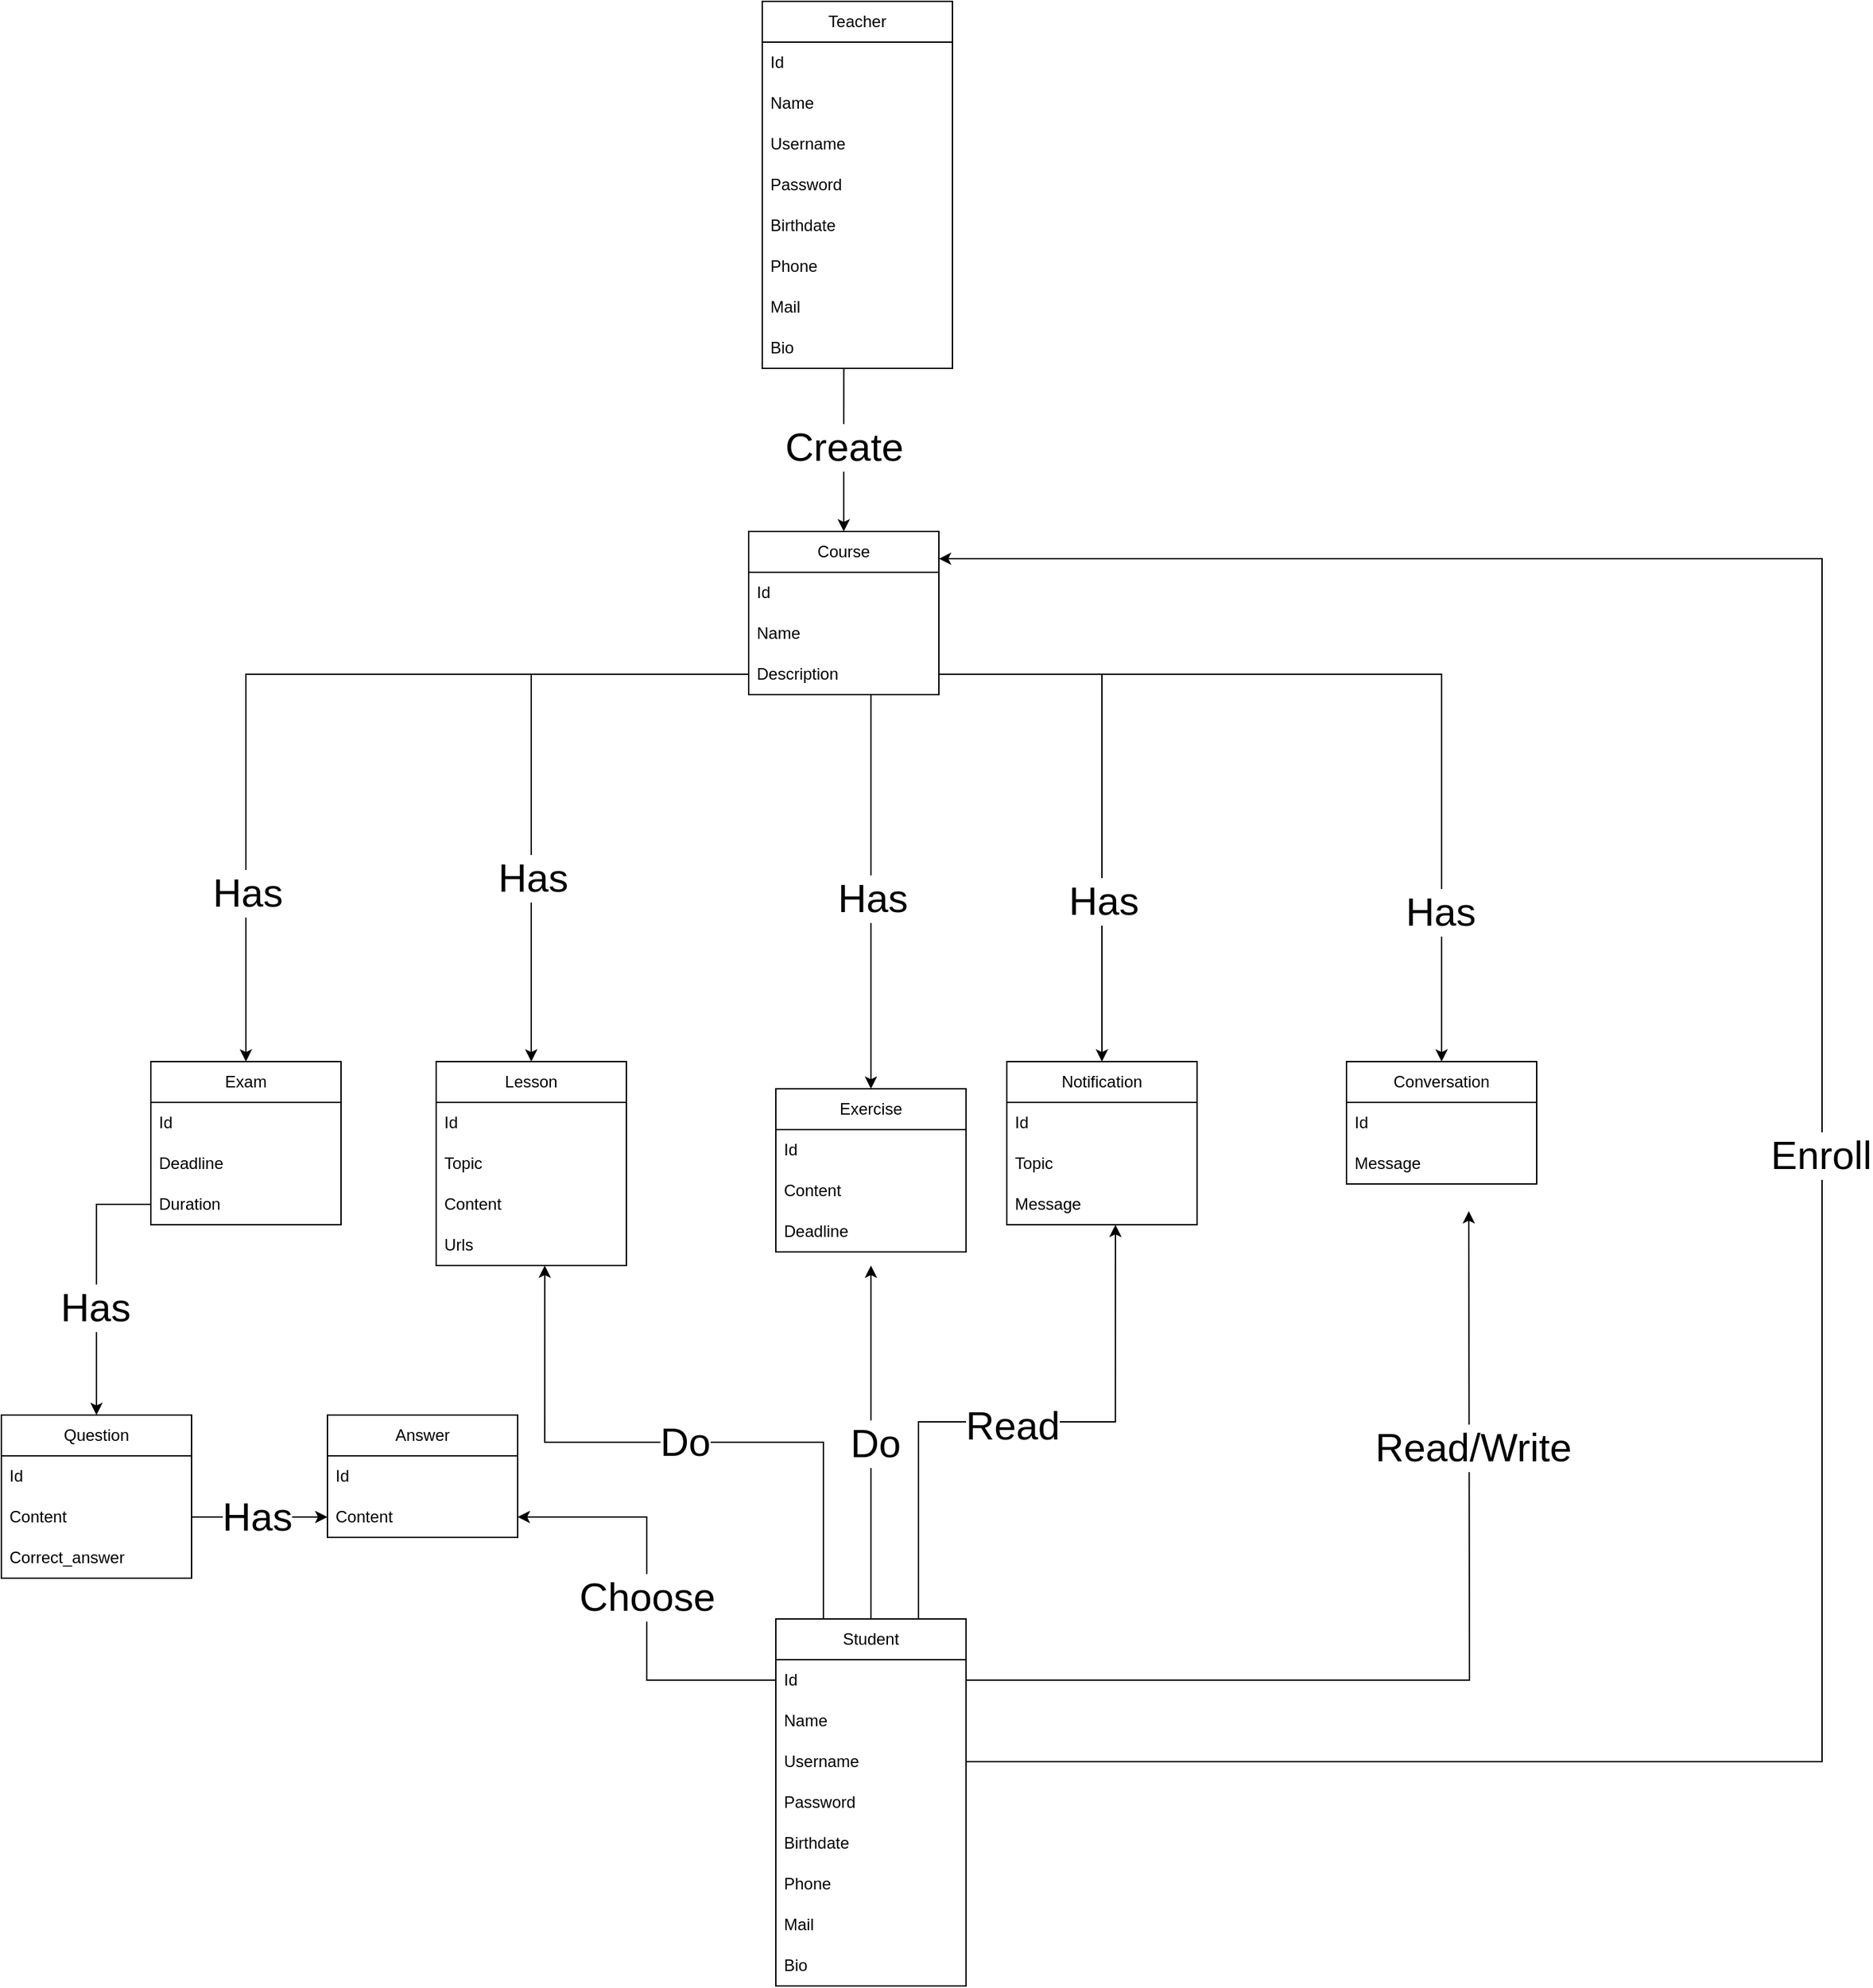<mxfile version="22.0.0" type="device">
  <diagram id="C5RBs43oDa-KdzZeNtuy" name="Page-1">
    <mxGraphModel dx="2209" dy="2654" grid="1" gridSize="10" guides="1" tooltips="1" connect="1" arrows="1" fold="1" page="1" pageScale="1" pageWidth="827" pageHeight="1169" math="0" shadow="0">
      <root>
        <mxCell id="WIyWlLk6GJQsqaUBKTNV-0" />
        <mxCell id="WIyWlLk6GJQsqaUBKTNV-1" parent="WIyWlLk6GJQsqaUBKTNV-0" />
        <mxCell id="xltVg_IxrQ4pI_8ZEBnf-8" value="Teacher" style="swimlane;fontStyle=0;childLayout=stackLayout;horizontal=1;startSize=30;horizontalStack=0;resizeParent=1;resizeParentMax=0;resizeLast=0;collapsible=1;marginBottom=0;whiteSpace=wrap;html=1;" vertex="1" parent="WIyWlLk6GJQsqaUBKTNV-1">
          <mxGeometry x="560" y="-40" width="140" height="270" as="geometry" />
        </mxCell>
        <mxCell id="xltVg_IxrQ4pI_8ZEBnf-9" value="Id" style="text;strokeColor=none;fillColor=none;align=left;verticalAlign=middle;spacingLeft=4;spacingRight=4;overflow=hidden;points=[[0,0.5],[1,0.5]];portConstraint=eastwest;rotatable=0;whiteSpace=wrap;html=1;" vertex="1" parent="xltVg_IxrQ4pI_8ZEBnf-8">
          <mxGeometry y="30" width="140" height="30" as="geometry" />
        </mxCell>
        <mxCell id="xltVg_IxrQ4pI_8ZEBnf-10" value="Name" style="text;strokeColor=none;fillColor=none;align=left;verticalAlign=middle;spacingLeft=4;spacingRight=4;overflow=hidden;points=[[0,0.5],[1,0.5]];portConstraint=eastwest;rotatable=0;whiteSpace=wrap;html=1;" vertex="1" parent="xltVg_IxrQ4pI_8ZEBnf-8">
          <mxGeometry y="60" width="140" height="30" as="geometry" />
        </mxCell>
        <mxCell id="xltVg_IxrQ4pI_8ZEBnf-11" value="Username" style="text;strokeColor=none;fillColor=none;align=left;verticalAlign=middle;spacingLeft=4;spacingRight=4;overflow=hidden;points=[[0,0.5],[1,0.5]];portConstraint=eastwest;rotatable=0;whiteSpace=wrap;html=1;" vertex="1" parent="xltVg_IxrQ4pI_8ZEBnf-8">
          <mxGeometry y="90" width="140" height="30" as="geometry" />
        </mxCell>
        <mxCell id="xltVg_IxrQ4pI_8ZEBnf-12" value="Password" style="text;strokeColor=none;fillColor=none;align=left;verticalAlign=middle;spacingLeft=4;spacingRight=4;overflow=hidden;points=[[0,0.5],[1,0.5]];portConstraint=eastwest;rotatable=0;whiteSpace=wrap;html=1;" vertex="1" parent="xltVg_IxrQ4pI_8ZEBnf-8">
          <mxGeometry y="120" width="140" height="30" as="geometry" />
        </mxCell>
        <mxCell id="xltVg_IxrQ4pI_8ZEBnf-13" value="Birthdate" style="text;strokeColor=none;fillColor=none;align=left;verticalAlign=middle;spacingLeft=4;spacingRight=4;overflow=hidden;points=[[0,0.5],[1,0.5]];portConstraint=eastwest;rotatable=0;whiteSpace=wrap;html=1;" vertex="1" parent="xltVg_IxrQ4pI_8ZEBnf-8">
          <mxGeometry y="150" width="140" height="30" as="geometry" />
        </mxCell>
        <mxCell id="xltVg_IxrQ4pI_8ZEBnf-14" value="Phone" style="text;strokeColor=none;fillColor=none;align=left;verticalAlign=middle;spacingLeft=4;spacingRight=4;overflow=hidden;points=[[0,0.5],[1,0.5]];portConstraint=eastwest;rotatable=0;whiteSpace=wrap;html=1;" vertex="1" parent="xltVg_IxrQ4pI_8ZEBnf-8">
          <mxGeometry y="180" width="140" height="30" as="geometry" />
        </mxCell>
        <mxCell id="xltVg_IxrQ4pI_8ZEBnf-15" value="Mail" style="text;strokeColor=none;fillColor=none;align=left;verticalAlign=middle;spacingLeft=4;spacingRight=4;overflow=hidden;points=[[0,0.5],[1,0.5]];portConstraint=eastwest;rotatable=0;whiteSpace=wrap;html=1;" vertex="1" parent="xltVg_IxrQ4pI_8ZEBnf-8">
          <mxGeometry y="210" width="140" height="30" as="geometry" />
        </mxCell>
        <mxCell id="xltVg_IxrQ4pI_8ZEBnf-16" value="Bio" style="text;strokeColor=none;fillColor=none;align=left;verticalAlign=middle;spacingLeft=4;spacingRight=4;overflow=hidden;points=[[0,0.5],[1,0.5]];portConstraint=eastwest;rotatable=0;whiteSpace=wrap;html=1;" vertex="1" parent="xltVg_IxrQ4pI_8ZEBnf-8">
          <mxGeometry y="240" width="140" height="30" as="geometry" />
        </mxCell>
        <mxCell id="xltVg_IxrQ4pI_8ZEBnf-108" style="edgeStyle=orthogonalEdgeStyle;rounded=0;orthogonalLoop=1;jettySize=auto;html=1;exitX=0.5;exitY=0;exitDx=0;exitDy=0;" edge="1" parent="WIyWlLk6GJQsqaUBKTNV-1" source="xltVg_IxrQ4pI_8ZEBnf-27">
          <mxGeometry relative="1" as="geometry">
            <mxPoint x="640" y="890" as="targetPoint" />
          </mxGeometry>
        </mxCell>
        <mxCell id="xltVg_IxrQ4pI_8ZEBnf-109" value="Do" style="edgeLabel;html=1;align=center;verticalAlign=middle;resizable=0;points=[];fontSize=29;" vertex="1" connectable="0" parent="xltVg_IxrQ4pI_8ZEBnf-108">
          <mxGeometry x="-0.002" y="-2" relative="1" as="geometry">
            <mxPoint as="offset" />
          </mxGeometry>
        </mxCell>
        <mxCell id="xltVg_IxrQ4pI_8ZEBnf-27" value="Student" style="swimlane;fontStyle=0;childLayout=stackLayout;horizontal=1;startSize=30;horizontalStack=0;resizeParent=1;resizeParentMax=0;resizeLast=0;collapsible=1;marginBottom=0;whiteSpace=wrap;html=1;" vertex="1" parent="WIyWlLk6GJQsqaUBKTNV-1">
          <mxGeometry x="570" y="1150" width="140" height="270" as="geometry" />
        </mxCell>
        <mxCell id="xltVg_IxrQ4pI_8ZEBnf-94" style="edgeStyle=orthogonalEdgeStyle;rounded=0;orthogonalLoop=1;jettySize=auto;html=1;exitX=1;exitY=0.5;exitDx=0;exitDy=0;" edge="1" parent="xltVg_IxrQ4pI_8ZEBnf-27" source="xltVg_IxrQ4pI_8ZEBnf-28">
          <mxGeometry relative="1" as="geometry">
            <mxPoint x="510" y="-300" as="targetPoint" />
          </mxGeometry>
        </mxCell>
        <mxCell id="xltVg_IxrQ4pI_8ZEBnf-105" value="Read/Write" style="edgeLabel;html=1;align=center;verticalAlign=middle;resizable=0;points=[];fontSize=29;" vertex="1" connectable="0" parent="xltVg_IxrQ4pI_8ZEBnf-94">
          <mxGeometry x="0.515" y="-2" relative="1" as="geometry">
            <mxPoint as="offset" />
          </mxGeometry>
        </mxCell>
        <mxCell id="xltVg_IxrQ4pI_8ZEBnf-28" value="Id" style="text;strokeColor=none;fillColor=none;align=left;verticalAlign=middle;spacingLeft=4;spacingRight=4;overflow=hidden;points=[[0,0.5],[1,0.5]];portConstraint=eastwest;rotatable=0;whiteSpace=wrap;html=1;" vertex="1" parent="xltVg_IxrQ4pI_8ZEBnf-27">
          <mxGeometry y="30" width="140" height="30" as="geometry" />
        </mxCell>
        <mxCell id="xltVg_IxrQ4pI_8ZEBnf-29" value="Name" style="text;strokeColor=none;fillColor=none;align=left;verticalAlign=middle;spacingLeft=4;spacingRight=4;overflow=hidden;points=[[0,0.5],[1,0.5]];portConstraint=eastwest;rotatable=0;whiteSpace=wrap;html=1;" vertex="1" parent="xltVg_IxrQ4pI_8ZEBnf-27">
          <mxGeometry y="60" width="140" height="30" as="geometry" />
        </mxCell>
        <mxCell id="xltVg_IxrQ4pI_8ZEBnf-30" value="Username" style="text;strokeColor=none;fillColor=none;align=left;verticalAlign=middle;spacingLeft=4;spacingRight=4;overflow=hidden;points=[[0,0.5],[1,0.5]];portConstraint=eastwest;rotatable=0;whiteSpace=wrap;html=1;" vertex="1" parent="xltVg_IxrQ4pI_8ZEBnf-27">
          <mxGeometry y="90" width="140" height="30" as="geometry" />
        </mxCell>
        <mxCell id="xltVg_IxrQ4pI_8ZEBnf-31" value="Password" style="text;strokeColor=none;fillColor=none;align=left;verticalAlign=middle;spacingLeft=4;spacingRight=4;overflow=hidden;points=[[0,0.5],[1,0.5]];portConstraint=eastwest;rotatable=0;whiteSpace=wrap;html=1;" vertex="1" parent="xltVg_IxrQ4pI_8ZEBnf-27">
          <mxGeometry y="120" width="140" height="30" as="geometry" />
        </mxCell>
        <mxCell id="xltVg_IxrQ4pI_8ZEBnf-32" value="Birthdate" style="text;strokeColor=none;fillColor=none;align=left;verticalAlign=middle;spacingLeft=4;spacingRight=4;overflow=hidden;points=[[0,0.5],[1,0.5]];portConstraint=eastwest;rotatable=0;whiteSpace=wrap;html=1;" vertex="1" parent="xltVg_IxrQ4pI_8ZEBnf-27">
          <mxGeometry y="150" width="140" height="30" as="geometry" />
        </mxCell>
        <mxCell id="xltVg_IxrQ4pI_8ZEBnf-33" value="Phone" style="text;strokeColor=none;fillColor=none;align=left;verticalAlign=middle;spacingLeft=4;spacingRight=4;overflow=hidden;points=[[0,0.5],[1,0.5]];portConstraint=eastwest;rotatable=0;whiteSpace=wrap;html=1;" vertex="1" parent="xltVg_IxrQ4pI_8ZEBnf-27">
          <mxGeometry y="180" width="140" height="30" as="geometry" />
        </mxCell>
        <mxCell id="xltVg_IxrQ4pI_8ZEBnf-34" value="Mail" style="text;strokeColor=none;fillColor=none;align=left;verticalAlign=middle;spacingLeft=4;spacingRight=4;overflow=hidden;points=[[0,0.5],[1,0.5]];portConstraint=eastwest;rotatable=0;whiteSpace=wrap;html=1;" vertex="1" parent="xltVg_IxrQ4pI_8ZEBnf-27">
          <mxGeometry y="210" width="140" height="30" as="geometry" />
        </mxCell>
        <mxCell id="xltVg_IxrQ4pI_8ZEBnf-35" value="Bio" style="text;strokeColor=none;fillColor=none;align=left;verticalAlign=middle;spacingLeft=4;spacingRight=4;overflow=hidden;points=[[0,0.5],[1,0.5]];portConstraint=eastwest;rotatable=0;whiteSpace=wrap;html=1;" vertex="1" parent="xltVg_IxrQ4pI_8ZEBnf-27">
          <mxGeometry y="240" width="140" height="30" as="geometry" />
        </mxCell>
        <mxCell id="xltVg_IxrQ4pI_8ZEBnf-36" value="Course" style="swimlane;fontStyle=0;childLayout=stackLayout;horizontal=1;startSize=30;horizontalStack=0;resizeParent=1;resizeParentMax=0;resizeLast=0;collapsible=1;marginBottom=0;whiteSpace=wrap;html=1;" vertex="1" parent="WIyWlLk6GJQsqaUBKTNV-1">
          <mxGeometry x="550" y="350" width="140" height="120" as="geometry" />
        </mxCell>
        <mxCell id="xltVg_IxrQ4pI_8ZEBnf-37" value="Id" style="text;strokeColor=none;fillColor=none;align=left;verticalAlign=middle;spacingLeft=4;spacingRight=4;overflow=hidden;points=[[0,0.5],[1,0.5]];portConstraint=eastwest;rotatable=0;whiteSpace=wrap;html=1;" vertex="1" parent="xltVg_IxrQ4pI_8ZEBnf-36">
          <mxGeometry y="30" width="140" height="30" as="geometry" />
        </mxCell>
        <mxCell id="xltVg_IxrQ4pI_8ZEBnf-38" value="Name" style="text;strokeColor=none;fillColor=none;align=left;verticalAlign=middle;spacingLeft=4;spacingRight=4;overflow=hidden;points=[[0,0.5],[1,0.5]];portConstraint=eastwest;rotatable=0;whiteSpace=wrap;html=1;" vertex="1" parent="xltVg_IxrQ4pI_8ZEBnf-36">
          <mxGeometry y="60" width="140" height="30" as="geometry" />
        </mxCell>
        <mxCell id="xltVg_IxrQ4pI_8ZEBnf-39" value="Description" style="text;strokeColor=none;fillColor=none;align=left;verticalAlign=middle;spacingLeft=4;spacingRight=4;overflow=hidden;points=[[0,0.5],[1,0.5]];portConstraint=eastwest;rotatable=0;whiteSpace=wrap;html=1;" vertex="1" parent="xltVg_IxrQ4pI_8ZEBnf-36">
          <mxGeometry y="90" width="140" height="30" as="geometry" />
        </mxCell>
        <mxCell id="xltVg_IxrQ4pI_8ZEBnf-45" value="Exam" style="swimlane;fontStyle=0;childLayout=stackLayout;horizontal=1;startSize=30;horizontalStack=0;resizeParent=1;resizeParentMax=0;resizeLast=0;collapsible=1;marginBottom=0;whiteSpace=wrap;html=1;" vertex="1" parent="WIyWlLk6GJQsqaUBKTNV-1">
          <mxGeometry x="110" y="740" width="140" height="120" as="geometry" />
        </mxCell>
        <mxCell id="xltVg_IxrQ4pI_8ZEBnf-46" value="Id" style="text;strokeColor=none;fillColor=none;align=left;verticalAlign=middle;spacingLeft=4;spacingRight=4;overflow=hidden;points=[[0,0.5],[1,0.5]];portConstraint=eastwest;rotatable=0;whiteSpace=wrap;html=1;" vertex="1" parent="xltVg_IxrQ4pI_8ZEBnf-45">
          <mxGeometry y="30" width="140" height="30" as="geometry" />
        </mxCell>
        <mxCell id="xltVg_IxrQ4pI_8ZEBnf-47" value="Deadline" style="text;strokeColor=none;fillColor=none;align=left;verticalAlign=middle;spacingLeft=4;spacingRight=4;overflow=hidden;points=[[0,0.5],[1,0.5]];portConstraint=eastwest;rotatable=0;whiteSpace=wrap;html=1;" vertex="1" parent="xltVg_IxrQ4pI_8ZEBnf-45">
          <mxGeometry y="60" width="140" height="30" as="geometry" />
        </mxCell>
        <mxCell id="xltVg_IxrQ4pI_8ZEBnf-48" value="Duration" style="text;strokeColor=none;fillColor=none;align=left;verticalAlign=middle;spacingLeft=4;spacingRight=4;overflow=hidden;points=[[0,0.5],[1,0.5]];portConstraint=eastwest;rotatable=0;whiteSpace=wrap;html=1;" vertex="1" parent="xltVg_IxrQ4pI_8ZEBnf-45">
          <mxGeometry y="90" width="140" height="30" as="geometry" />
        </mxCell>
        <mxCell id="xltVg_IxrQ4pI_8ZEBnf-49" value="Notification" style="swimlane;fontStyle=0;childLayout=stackLayout;horizontal=1;startSize=30;horizontalStack=0;resizeParent=1;resizeParentMax=0;resizeLast=0;collapsible=1;marginBottom=0;whiteSpace=wrap;html=1;" vertex="1" parent="WIyWlLk6GJQsqaUBKTNV-1">
          <mxGeometry x="740" y="740" width="140" height="120" as="geometry" />
        </mxCell>
        <mxCell id="xltVg_IxrQ4pI_8ZEBnf-50" value="Id" style="text;strokeColor=none;fillColor=none;align=left;verticalAlign=middle;spacingLeft=4;spacingRight=4;overflow=hidden;points=[[0,0.5],[1,0.5]];portConstraint=eastwest;rotatable=0;whiteSpace=wrap;html=1;" vertex="1" parent="xltVg_IxrQ4pI_8ZEBnf-49">
          <mxGeometry y="30" width="140" height="30" as="geometry" />
        </mxCell>
        <mxCell id="xltVg_IxrQ4pI_8ZEBnf-51" value="Topic" style="text;strokeColor=none;fillColor=none;align=left;verticalAlign=middle;spacingLeft=4;spacingRight=4;overflow=hidden;points=[[0,0.5],[1,0.5]];portConstraint=eastwest;rotatable=0;whiteSpace=wrap;html=1;" vertex="1" parent="xltVg_IxrQ4pI_8ZEBnf-49">
          <mxGeometry y="60" width="140" height="30" as="geometry" />
        </mxCell>
        <mxCell id="xltVg_IxrQ4pI_8ZEBnf-52" value="Message" style="text;strokeColor=none;fillColor=none;align=left;verticalAlign=middle;spacingLeft=4;spacingRight=4;overflow=hidden;points=[[0,0.5],[1,0.5]];portConstraint=eastwest;rotatable=0;whiteSpace=wrap;html=1;" vertex="1" parent="xltVg_IxrQ4pI_8ZEBnf-49">
          <mxGeometry y="90" width="140" height="30" as="geometry" />
        </mxCell>
        <mxCell id="xltVg_IxrQ4pI_8ZEBnf-53" value="Exercise" style="swimlane;fontStyle=0;childLayout=stackLayout;horizontal=1;startSize=30;horizontalStack=0;resizeParent=1;resizeParentMax=0;resizeLast=0;collapsible=1;marginBottom=0;whiteSpace=wrap;html=1;" vertex="1" parent="WIyWlLk6GJQsqaUBKTNV-1">
          <mxGeometry x="570" y="760" width="140" height="120" as="geometry" />
        </mxCell>
        <mxCell id="xltVg_IxrQ4pI_8ZEBnf-54" value="Id" style="text;strokeColor=none;fillColor=none;align=left;verticalAlign=middle;spacingLeft=4;spacingRight=4;overflow=hidden;points=[[0,0.5],[1,0.5]];portConstraint=eastwest;rotatable=0;whiteSpace=wrap;html=1;" vertex="1" parent="xltVg_IxrQ4pI_8ZEBnf-53">
          <mxGeometry y="30" width="140" height="30" as="geometry" />
        </mxCell>
        <mxCell id="xltVg_IxrQ4pI_8ZEBnf-55" value="Content" style="text;strokeColor=none;fillColor=none;align=left;verticalAlign=middle;spacingLeft=4;spacingRight=4;overflow=hidden;points=[[0,0.5],[1,0.5]];portConstraint=eastwest;rotatable=0;whiteSpace=wrap;html=1;" vertex="1" parent="xltVg_IxrQ4pI_8ZEBnf-53">
          <mxGeometry y="60" width="140" height="30" as="geometry" />
        </mxCell>
        <mxCell id="xltVg_IxrQ4pI_8ZEBnf-56" value="Deadline" style="text;strokeColor=none;fillColor=none;align=left;verticalAlign=middle;spacingLeft=4;spacingRight=4;overflow=hidden;points=[[0,0.5],[1,0.5]];portConstraint=eastwest;rotatable=0;whiteSpace=wrap;html=1;" vertex="1" parent="xltVg_IxrQ4pI_8ZEBnf-53">
          <mxGeometry y="90" width="140" height="30" as="geometry" />
        </mxCell>
        <mxCell id="xltVg_IxrQ4pI_8ZEBnf-84" style="edgeStyle=orthogonalEdgeStyle;rounded=0;orthogonalLoop=1;jettySize=auto;html=1;entryX=0;entryY=0.5;entryDx=0;entryDy=0;startArrow=classic;startFill=1;endArrow=none;endFill=0;" edge="1" parent="WIyWlLk6GJQsqaUBKTNV-1" source="xltVg_IxrQ4pI_8ZEBnf-58" target="xltVg_IxrQ4pI_8ZEBnf-39">
          <mxGeometry relative="1" as="geometry" />
        </mxCell>
        <mxCell id="xltVg_IxrQ4pI_8ZEBnf-96" value="Has" style="edgeLabel;html=1;align=center;verticalAlign=middle;resizable=0;points=[];fontSize=29;" vertex="1" connectable="0" parent="xltVg_IxrQ4pI_8ZEBnf-84">
          <mxGeometry x="-0.393" y="-1" relative="1" as="geometry">
            <mxPoint as="offset" />
          </mxGeometry>
        </mxCell>
        <mxCell id="xltVg_IxrQ4pI_8ZEBnf-58" value="Lesson" style="swimlane;fontStyle=0;childLayout=stackLayout;horizontal=1;startSize=30;horizontalStack=0;resizeParent=1;resizeParentMax=0;resizeLast=0;collapsible=1;marginBottom=0;whiteSpace=wrap;html=1;" vertex="1" parent="WIyWlLk6GJQsqaUBKTNV-1">
          <mxGeometry x="320" y="740" width="140" height="150" as="geometry" />
        </mxCell>
        <mxCell id="xltVg_IxrQ4pI_8ZEBnf-59" value="Id" style="text;strokeColor=none;fillColor=none;align=left;verticalAlign=middle;spacingLeft=4;spacingRight=4;overflow=hidden;points=[[0,0.5],[1,0.5]];portConstraint=eastwest;rotatable=0;whiteSpace=wrap;html=1;" vertex="1" parent="xltVg_IxrQ4pI_8ZEBnf-58">
          <mxGeometry y="30" width="140" height="30" as="geometry" />
        </mxCell>
        <mxCell id="xltVg_IxrQ4pI_8ZEBnf-60" value="Topic" style="text;strokeColor=none;fillColor=none;align=left;verticalAlign=middle;spacingLeft=4;spacingRight=4;overflow=hidden;points=[[0,0.5],[1,0.5]];portConstraint=eastwest;rotatable=0;whiteSpace=wrap;html=1;" vertex="1" parent="xltVg_IxrQ4pI_8ZEBnf-58">
          <mxGeometry y="60" width="140" height="30" as="geometry" />
        </mxCell>
        <mxCell id="xltVg_IxrQ4pI_8ZEBnf-61" value="Content" style="text;strokeColor=none;fillColor=none;align=left;verticalAlign=middle;spacingLeft=4;spacingRight=4;overflow=hidden;points=[[0,0.5],[1,0.5]];portConstraint=eastwest;rotatable=0;whiteSpace=wrap;html=1;" vertex="1" parent="xltVg_IxrQ4pI_8ZEBnf-58">
          <mxGeometry y="90" width="140" height="30" as="geometry" />
        </mxCell>
        <mxCell id="xltVg_IxrQ4pI_8ZEBnf-62" value="Urls" style="text;strokeColor=none;fillColor=none;align=left;verticalAlign=middle;spacingLeft=4;spacingRight=4;overflow=hidden;points=[[0,0.5],[1,0.5]];portConstraint=eastwest;rotatable=0;whiteSpace=wrap;html=1;" vertex="1" parent="xltVg_IxrQ4pI_8ZEBnf-58">
          <mxGeometry y="120" width="140" height="30" as="geometry" />
        </mxCell>
        <mxCell id="xltVg_IxrQ4pI_8ZEBnf-64" value="Question" style="swimlane;fontStyle=0;childLayout=stackLayout;horizontal=1;startSize=30;horizontalStack=0;resizeParent=1;resizeParentMax=0;resizeLast=0;collapsible=1;marginBottom=0;whiteSpace=wrap;html=1;" vertex="1" parent="WIyWlLk6GJQsqaUBKTNV-1">
          <mxGeometry y="1000" width="140" height="120" as="geometry" />
        </mxCell>
        <mxCell id="xltVg_IxrQ4pI_8ZEBnf-65" value="Id" style="text;strokeColor=none;fillColor=none;align=left;verticalAlign=middle;spacingLeft=4;spacingRight=4;overflow=hidden;points=[[0,0.5],[1,0.5]];portConstraint=eastwest;rotatable=0;whiteSpace=wrap;html=1;" vertex="1" parent="xltVg_IxrQ4pI_8ZEBnf-64">
          <mxGeometry y="30" width="140" height="30" as="geometry" />
        </mxCell>
        <mxCell id="xltVg_IxrQ4pI_8ZEBnf-66" value="Content" style="text;strokeColor=none;fillColor=none;align=left;verticalAlign=middle;spacingLeft=4;spacingRight=4;overflow=hidden;points=[[0,0.5],[1,0.5]];portConstraint=eastwest;rotatable=0;whiteSpace=wrap;html=1;" vertex="1" parent="xltVg_IxrQ4pI_8ZEBnf-64">
          <mxGeometry y="60" width="140" height="30" as="geometry" />
        </mxCell>
        <mxCell id="xltVg_IxrQ4pI_8ZEBnf-67" value="Correct_answer" style="text;strokeColor=none;fillColor=none;align=left;verticalAlign=middle;spacingLeft=4;spacingRight=4;overflow=hidden;points=[[0,0.5],[1,0.5]];portConstraint=eastwest;rotatable=0;whiteSpace=wrap;html=1;" vertex="1" parent="xltVg_IxrQ4pI_8ZEBnf-64">
          <mxGeometry y="90" width="140" height="30" as="geometry" />
        </mxCell>
        <mxCell id="xltVg_IxrQ4pI_8ZEBnf-68" value="Conversation" style="swimlane;fontStyle=0;childLayout=stackLayout;horizontal=1;startSize=30;horizontalStack=0;resizeParent=1;resizeParentMax=0;resizeLast=0;collapsible=1;marginBottom=0;whiteSpace=wrap;html=1;" vertex="1" parent="WIyWlLk6GJQsqaUBKTNV-1">
          <mxGeometry x="990" y="740" width="140" height="90" as="geometry" />
        </mxCell>
        <mxCell id="xltVg_IxrQ4pI_8ZEBnf-69" value="Id" style="text;strokeColor=none;fillColor=none;align=left;verticalAlign=middle;spacingLeft=4;spacingRight=4;overflow=hidden;points=[[0,0.5],[1,0.5]];portConstraint=eastwest;rotatable=0;whiteSpace=wrap;html=1;" vertex="1" parent="xltVg_IxrQ4pI_8ZEBnf-68">
          <mxGeometry y="30" width="140" height="30" as="geometry" />
        </mxCell>
        <mxCell id="xltVg_IxrQ4pI_8ZEBnf-71" value="Message" style="text;strokeColor=none;fillColor=none;align=left;verticalAlign=middle;spacingLeft=4;spacingRight=4;overflow=hidden;points=[[0,0.5],[1,0.5]];portConstraint=eastwest;rotatable=0;whiteSpace=wrap;html=1;" vertex="1" parent="xltVg_IxrQ4pI_8ZEBnf-68">
          <mxGeometry y="60" width="140" height="30" as="geometry" />
        </mxCell>
        <mxCell id="xltVg_IxrQ4pI_8ZEBnf-72" value="Answer" style="swimlane;fontStyle=0;childLayout=stackLayout;horizontal=1;startSize=30;horizontalStack=0;resizeParent=1;resizeParentMax=0;resizeLast=0;collapsible=1;marginBottom=0;whiteSpace=wrap;html=1;" vertex="1" parent="WIyWlLk6GJQsqaUBKTNV-1">
          <mxGeometry x="240" y="1000" width="140" height="90" as="geometry" />
        </mxCell>
        <mxCell id="xltVg_IxrQ4pI_8ZEBnf-73" value="Id" style="text;strokeColor=none;fillColor=none;align=left;verticalAlign=middle;spacingLeft=4;spacingRight=4;overflow=hidden;points=[[0,0.5],[1,0.5]];portConstraint=eastwest;rotatable=0;whiteSpace=wrap;html=1;" vertex="1" parent="xltVg_IxrQ4pI_8ZEBnf-72">
          <mxGeometry y="30" width="140" height="30" as="geometry" />
        </mxCell>
        <mxCell id="xltVg_IxrQ4pI_8ZEBnf-74" value="Content" style="text;strokeColor=none;fillColor=none;align=left;verticalAlign=middle;spacingLeft=4;spacingRight=4;overflow=hidden;points=[[0,0.5],[1,0.5]];portConstraint=eastwest;rotatable=0;whiteSpace=wrap;html=1;" vertex="1" parent="xltVg_IxrQ4pI_8ZEBnf-72">
          <mxGeometry y="60" width="140" height="30" as="geometry" />
        </mxCell>
        <mxCell id="xltVg_IxrQ4pI_8ZEBnf-78" style="edgeStyle=orthogonalEdgeStyle;rounded=0;orthogonalLoop=1;jettySize=auto;html=1;exitX=0.5;exitY=0;exitDx=0;exitDy=0;entryX=0.429;entryY=1;entryDx=0;entryDy=0;entryPerimeter=0;endArrow=none;endFill=0;startArrow=classic;startFill=1;" edge="1" parent="WIyWlLk6GJQsqaUBKTNV-1" source="xltVg_IxrQ4pI_8ZEBnf-36" target="xltVg_IxrQ4pI_8ZEBnf-16">
          <mxGeometry relative="1" as="geometry" />
        </mxCell>
        <mxCell id="xltVg_IxrQ4pI_8ZEBnf-79" value="Create" style="edgeLabel;html=1;align=center;verticalAlign=middle;resizable=0;points=[];fontSize=29;" vertex="1" connectable="0" parent="xltVg_IxrQ4pI_8ZEBnf-78">
          <mxGeometry x="0.007" y="-3" relative="1" as="geometry">
            <mxPoint x="-3" y="-2" as="offset" />
          </mxGeometry>
        </mxCell>
        <mxCell id="xltVg_IxrQ4pI_8ZEBnf-80" style="edgeStyle=orthogonalEdgeStyle;rounded=0;orthogonalLoop=1;jettySize=auto;html=1;exitX=0;exitY=0.5;exitDx=0;exitDy=0;entryX=0.5;entryY=0;entryDx=0;entryDy=0;endArrow=classic;endFill=1;startArrow=none;startFill=0;" edge="1" parent="WIyWlLk6GJQsqaUBKTNV-1" source="xltVg_IxrQ4pI_8ZEBnf-39" target="xltVg_IxrQ4pI_8ZEBnf-45">
          <mxGeometry relative="1" as="geometry" />
        </mxCell>
        <mxCell id="xltVg_IxrQ4pI_8ZEBnf-95" value="Has" style="edgeLabel;html=1;align=center;verticalAlign=middle;resizable=0;points=[];fontSize=29;" vertex="1" connectable="0" parent="xltVg_IxrQ4pI_8ZEBnf-80">
          <mxGeometry x="0.622" y="1" relative="1" as="geometry">
            <mxPoint as="offset" />
          </mxGeometry>
        </mxCell>
        <mxCell id="xltVg_IxrQ4pI_8ZEBnf-85" style="edgeStyle=orthogonalEdgeStyle;rounded=0;orthogonalLoop=1;jettySize=auto;html=1;exitX=1;exitY=0.5;exitDx=0;exitDy=0;entryX=0.5;entryY=0;entryDx=0;entryDy=0;" edge="1" parent="WIyWlLk6GJQsqaUBKTNV-1" source="xltVg_IxrQ4pI_8ZEBnf-39" target="xltVg_IxrQ4pI_8ZEBnf-49">
          <mxGeometry relative="1" as="geometry" />
        </mxCell>
        <mxCell id="xltVg_IxrQ4pI_8ZEBnf-97" value="Has" style="edgeLabel;html=1;align=center;verticalAlign=middle;resizable=0;points=[];fontSize=29;" vertex="1" connectable="0" parent="xltVg_IxrQ4pI_8ZEBnf-85">
          <mxGeometry x="0.416" y="1" relative="1" as="geometry">
            <mxPoint as="offset" />
          </mxGeometry>
        </mxCell>
        <mxCell id="xltVg_IxrQ4pI_8ZEBnf-86" style="edgeStyle=orthogonalEdgeStyle;rounded=0;orthogonalLoop=1;jettySize=auto;html=1;exitX=1;exitY=0.5;exitDx=0;exitDy=0;entryX=0.5;entryY=0;entryDx=0;entryDy=0;" edge="1" parent="WIyWlLk6GJQsqaUBKTNV-1" source="xltVg_IxrQ4pI_8ZEBnf-39" target="xltVg_IxrQ4pI_8ZEBnf-68">
          <mxGeometry relative="1" as="geometry" />
        </mxCell>
        <mxCell id="xltVg_IxrQ4pI_8ZEBnf-98" value="Has" style="edgeLabel;html=1;align=center;verticalAlign=middle;resizable=0;points=[];fontSize=29;" vertex="1" connectable="0" parent="xltVg_IxrQ4pI_8ZEBnf-86">
          <mxGeometry x="0.664" y="-1" relative="1" as="geometry">
            <mxPoint as="offset" />
          </mxGeometry>
        </mxCell>
        <mxCell id="xltVg_IxrQ4pI_8ZEBnf-88" style="edgeStyle=orthogonalEdgeStyle;rounded=0;orthogonalLoop=1;jettySize=auto;html=1;exitX=0;exitY=0.5;exitDx=0;exitDy=0;entryX=0.5;entryY=0;entryDx=0;entryDy=0;" edge="1" parent="WIyWlLk6GJQsqaUBKTNV-1" source="xltVg_IxrQ4pI_8ZEBnf-48" target="xltVg_IxrQ4pI_8ZEBnf-64">
          <mxGeometry relative="1" as="geometry" />
        </mxCell>
        <mxCell id="xltVg_IxrQ4pI_8ZEBnf-99" value="Has" style="edgeLabel;html=1;align=center;verticalAlign=middle;resizable=0;points=[];fontSize=29;" vertex="1" connectable="0" parent="xltVg_IxrQ4pI_8ZEBnf-88">
          <mxGeometry x="0.186" y="-1" relative="1" as="geometry">
            <mxPoint as="offset" />
          </mxGeometry>
        </mxCell>
        <mxCell id="xltVg_IxrQ4pI_8ZEBnf-89" style="edgeStyle=orthogonalEdgeStyle;rounded=0;orthogonalLoop=1;jettySize=auto;html=1;exitX=1;exitY=0.5;exitDx=0;exitDy=0;entryX=0;entryY=0.5;entryDx=0;entryDy=0;" edge="1" parent="WIyWlLk6GJQsqaUBKTNV-1" source="xltVg_IxrQ4pI_8ZEBnf-66" target="xltVg_IxrQ4pI_8ZEBnf-74">
          <mxGeometry relative="1" as="geometry" />
        </mxCell>
        <mxCell id="xltVg_IxrQ4pI_8ZEBnf-100" value="Has" style="edgeLabel;html=1;align=center;verticalAlign=middle;resizable=0;points=[];fontSize=29;" vertex="1" connectable="0" parent="xltVg_IxrQ4pI_8ZEBnf-89">
          <mxGeometry x="-0.044" relative="1" as="geometry">
            <mxPoint as="offset" />
          </mxGeometry>
        </mxCell>
        <mxCell id="xltVg_IxrQ4pI_8ZEBnf-90" style="edgeStyle=orthogonalEdgeStyle;rounded=0;orthogonalLoop=1;jettySize=auto;html=1;exitX=1;exitY=0.5;exitDx=0;exitDy=0;entryX=0;entryY=0.5;entryDx=0;entryDy=0;startArrow=classic;startFill=1;endArrow=none;endFill=0;" edge="1" parent="WIyWlLk6GJQsqaUBKTNV-1" source="xltVg_IxrQ4pI_8ZEBnf-74" target="xltVg_IxrQ4pI_8ZEBnf-28">
          <mxGeometry relative="1" as="geometry" />
        </mxCell>
        <mxCell id="xltVg_IxrQ4pI_8ZEBnf-101" value="Choose" style="edgeLabel;html=1;align=center;verticalAlign=middle;resizable=0;points=[];fontSize=29;" vertex="1" connectable="0" parent="xltVg_IxrQ4pI_8ZEBnf-90">
          <mxGeometry x="-0.01" relative="1" as="geometry">
            <mxPoint as="offset" />
          </mxGeometry>
        </mxCell>
        <mxCell id="xltVg_IxrQ4pI_8ZEBnf-91" style="edgeStyle=orthogonalEdgeStyle;rounded=0;orthogonalLoop=1;jettySize=auto;html=1;exitX=0.25;exitY=0;exitDx=0;exitDy=0;entryX=0.571;entryY=1;entryDx=0;entryDy=0;entryPerimeter=0;" edge="1" parent="WIyWlLk6GJQsqaUBKTNV-1" source="xltVg_IxrQ4pI_8ZEBnf-27" target="xltVg_IxrQ4pI_8ZEBnf-62">
          <mxGeometry relative="1" as="geometry" />
        </mxCell>
        <mxCell id="xltVg_IxrQ4pI_8ZEBnf-102" value="Do" style="edgeLabel;html=1;align=center;verticalAlign=middle;resizable=0;points=[];fontSize=29;" vertex="1" connectable="0" parent="xltVg_IxrQ4pI_8ZEBnf-91">
          <mxGeometry x="-0.003" relative="1" as="geometry">
            <mxPoint as="offset" />
          </mxGeometry>
        </mxCell>
        <mxCell id="xltVg_IxrQ4pI_8ZEBnf-93" style="edgeStyle=orthogonalEdgeStyle;rounded=0;orthogonalLoop=1;jettySize=auto;html=1;exitX=0.75;exitY=0;exitDx=0;exitDy=0;entryX=0.571;entryY=1;entryDx=0;entryDy=0;entryPerimeter=0;" edge="1" parent="WIyWlLk6GJQsqaUBKTNV-1" source="xltVg_IxrQ4pI_8ZEBnf-27" target="xltVg_IxrQ4pI_8ZEBnf-52">
          <mxGeometry relative="1" as="geometry" />
        </mxCell>
        <mxCell id="xltVg_IxrQ4pI_8ZEBnf-104" value="Read" style="edgeLabel;html=1;align=center;verticalAlign=middle;resizable=0;points=[];fontSize=29;" vertex="1" connectable="0" parent="xltVg_IxrQ4pI_8ZEBnf-93">
          <mxGeometry x="-0.015" y="-3" relative="1" as="geometry">
            <mxPoint as="offset" />
          </mxGeometry>
        </mxCell>
        <mxCell id="xltVg_IxrQ4pI_8ZEBnf-106" style="edgeStyle=orthogonalEdgeStyle;rounded=0;orthogonalLoop=1;jettySize=auto;html=1;exitX=0.476;exitY=0.96;exitDx=0;exitDy=0;entryX=0.5;entryY=0;entryDx=0;entryDy=0;exitPerimeter=0;" edge="1" parent="WIyWlLk6GJQsqaUBKTNV-1" target="xltVg_IxrQ4pI_8ZEBnf-53">
          <mxGeometry relative="1" as="geometry">
            <mxPoint x="626.64" y="470.0" as="sourcePoint" />
            <mxPoint x="640" y="731.2" as="targetPoint" />
            <Array as="points">
              <mxPoint x="640" y="470" />
            </Array>
          </mxGeometry>
        </mxCell>
        <mxCell id="xltVg_IxrQ4pI_8ZEBnf-107" value="Has" style="edgeLabel;html=1;align=center;verticalAlign=middle;resizable=0;points=[];fontSize=29;" vertex="1" connectable="0" parent="xltVg_IxrQ4pI_8ZEBnf-106">
          <mxGeometry x="0.073" y="1" relative="1" as="geometry">
            <mxPoint as="offset" />
          </mxGeometry>
        </mxCell>
        <mxCell id="xltVg_IxrQ4pI_8ZEBnf-112" style="edgeStyle=orthogonalEdgeStyle;rounded=0;orthogonalLoop=1;jettySize=auto;html=1;exitX=1;exitY=0.5;exitDx=0;exitDy=0;entryX=1;entryY=0.167;entryDx=0;entryDy=0;entryPerimeter=0;" edge="1" parent="WIyWlLk6GJQsqaUBKTNV-1" source="xltVg_IxrQ4pI_8ZEBnf-30" target="xltVg_IxrQ4pI_8ZEBnf-36">
          <mxGeometry relative="1" as="geometry">
            <Array as="points">
              <mxPoint x="1340" y="1255" />
              <mxPoint x="1340" y="370" />
            </Array>
          </mxGeometry>
        </mxCell>
        <mxCell id="xltVg_IxrQ4pI_8ZEBnf-113" value="Enroll" style="edgeLabel;html=1;align=center;verticalAlign=middle;resizable=0;points=[];fontSize=29;" vertex="1" connectable="0" parent="xltVg_IxrQ4pI_8ZEBnf-112">
          <mxGeometry x="-0.006" y="1" relative="1" as="geometry">
            <mxPoint as="offset" />
          </mxGeometry>
        </mxCell>
      </root>
    </mxGraphModel>
  </diagram>
</mxfile>
